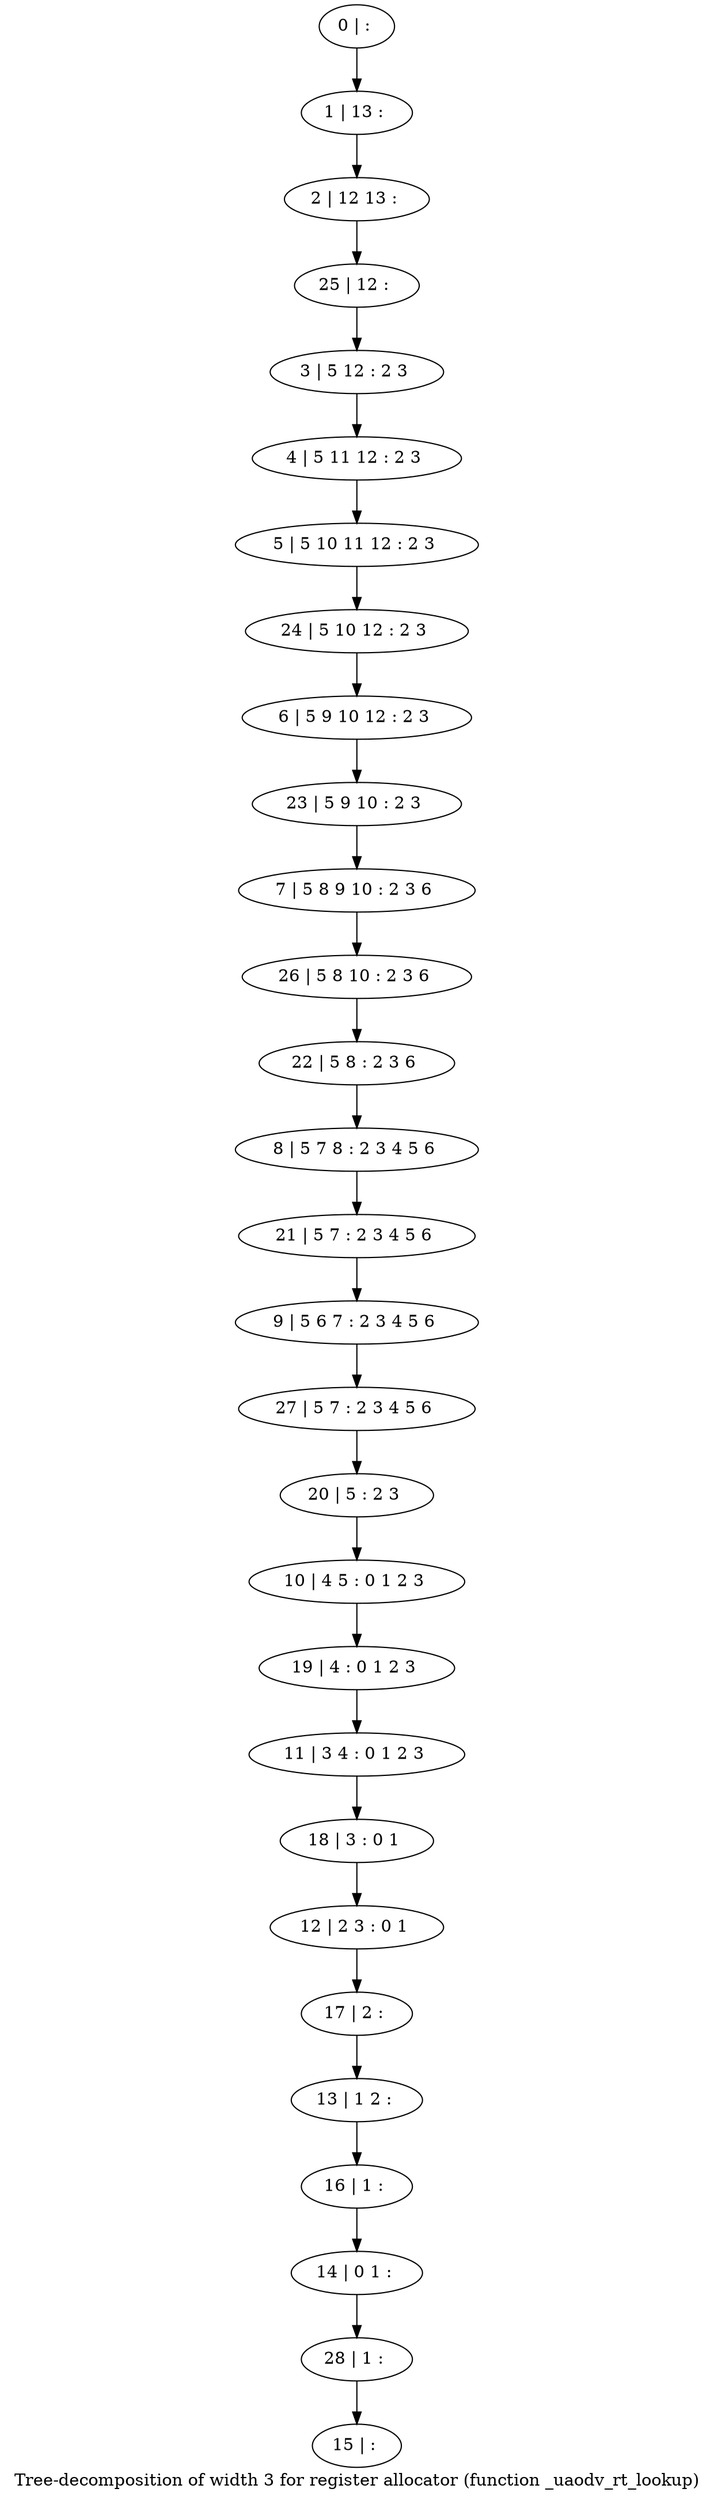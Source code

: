 digraph G {
graph [label="Tree-decomposition of width 3 for register allocator (function _uaodv_rt_lookup)"]
0[label="0 | : "];
1[label="1 | 13 : "];
2[label="2 | 12 13 : "];
3[label="3 | 5 12 : 2 3 "];
4[label="4 | 5 11 12 : 2 3 "];
5[label="5 | 5 10 11 12 : 2 3 "];
6[label="6 | 5 9 10 12 : 2 3 "];
7[label="7 | 5 8 9 10 : 2 3 6 "];
8[label="8 | 5 7 8 : 2 3 4 5 6 "];
9[label="9 | 5 6 7 : 2 3 4 5 6 "];
10[label="10 | 4 5 : 0 1 2 3 "];
11[label="11 | 3 4 : 0 1 2 3 "];
12[label="12 | 2 3 : 0 1 "];
13[label="13 | 1 2 : "];
14[label="14 | 0 1 : "];
15[label="15 | : "];
16[label="16 | 1 : "];
17[label="17 | 2 : "];
18[label="18 | 3 : 0 1 "];
19[label="19 | 4 : 0 1 2 3 "];
20[label="20 | 5 : 2 3 "];
21[label="21 | 5 7 : 2 3 4 5 6 "];
22[label="22 | 5 8 : 2 3 6 "];
23[label="23 | 5 9 10 : 2 3 "];
24[label="24 | 5 10 12 : 2 3 "];
25[label="25 | 12 : "];
26[label="26 | 5 8 10 : 2 3 6 "];
27[label="27 | 5 7 : 2 3 4 5 6 "];
28[label="28 | 1 : "];
0->1 ;
1->2 ;
3->4 ;
4->5 ;
16->14 ;
13->16 ;
17->13 ;
12->17 ;
18->12 ;
11->18 ;
19->11 ;
10->19 ;
20->10 ;
21->9 ;
8->21 ;
22->8 ;
23->7 ;
6->23 ;
24->6 ;
5->24 ;
25->3 ;
2->25 ;
26->22 ;
7->26 ;
27->20 ;
9->27 ;
28->15 ;
14->28 ;
}
